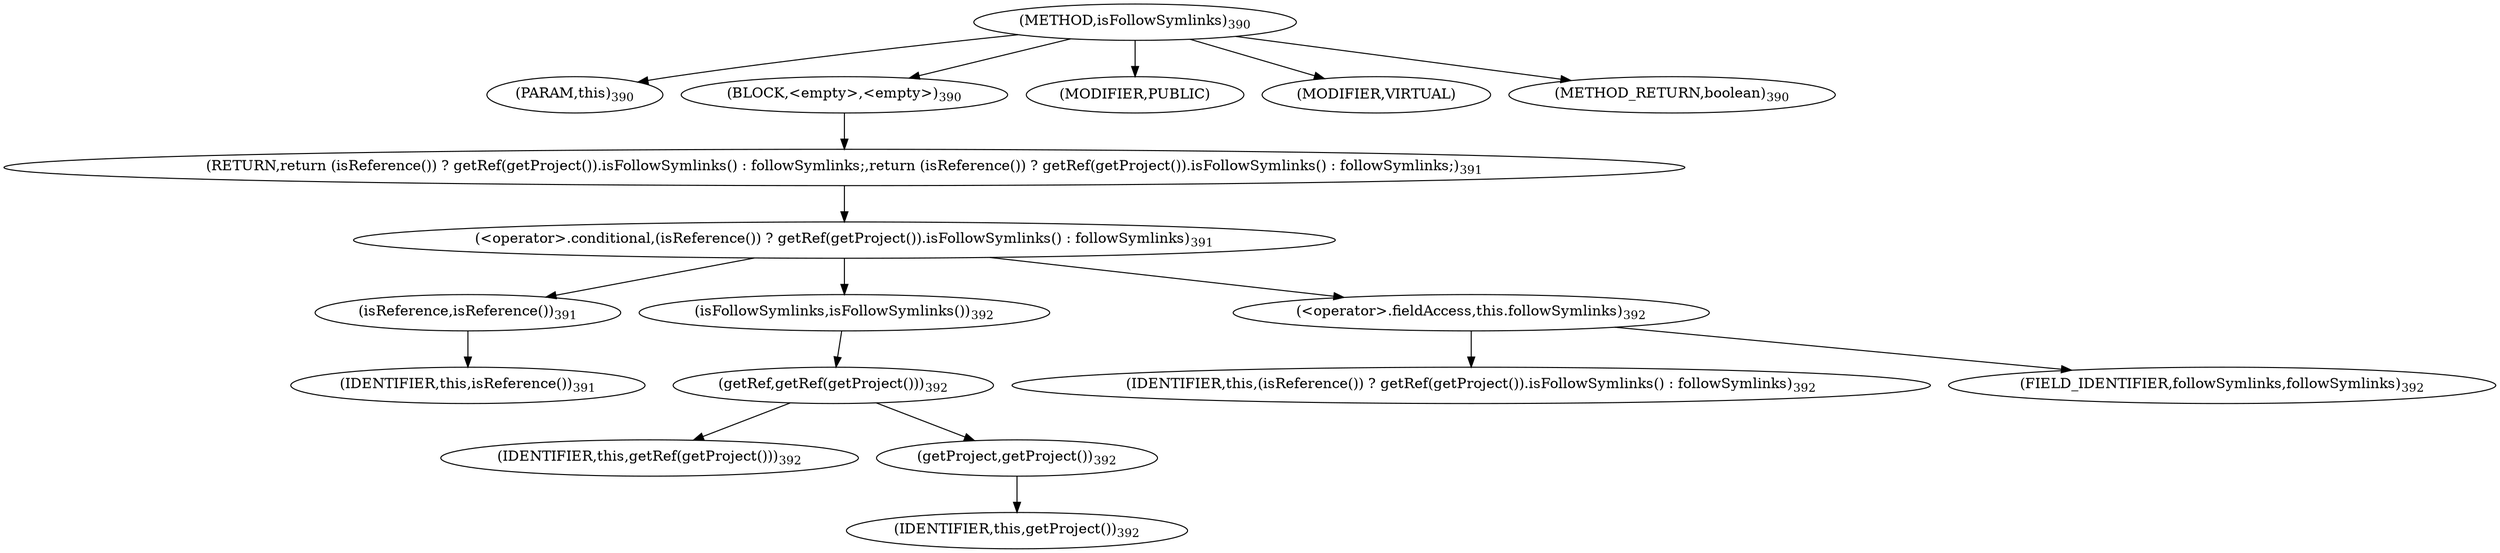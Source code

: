 digraph "isFollowSymlinks" {  
"891" [label = <(METHOD,isFollowSymlinks)<SUB>390</SUB>> ]
"90" [label = <(PARAM,this)<SUB>390</SUB>> ]
"892" [label = <(BLOCK,&lt;empty&gt;,&lt;empty&gt;)<SUB>390</SUB>> ]
"893" [label = <(RETURN,return (isReference()) ? getRef(getProject()).isFollowSymlinks() : followSymlinks;,return (isReference()) ? getRef(getProject()).isFollowSymlinks() : followSymlinks;)<SUB>391</SUB>> ]
"894" [label = <(&lt;operator&gt;.conditional,(isReference()) ? getRef(getProject()).isFollowSymlinks() : followSymlinks)<SUB>391</SUB>> ]
"895" [label = <(isReference,isReference())<SUB>391</SUB>> ]
"89" [label = <(IDENTIFIER,this,isReference())<SUB>391</SUB>> ]
"896" [label = <(isFollowSymlinks,isFollowSymlinks())<SUB>392</SUB>> ]
"897" [label = <(getRef,getRef(getProject()))<SUB>392</SUB>> ]
"92" [label = <(IDENTIFIER,this,getRef(getProject()))<SUB>392</SUB>> ]
"898" [label = <(getProject,getProject())<SUB>392</SUB>> ]
"91" [label = <(IDENTIFIER,this,getProject())<SUB>392</SUB>> ]
"899" [label = <(&lt;operator&gt;.fieldAccess,this.followSymlinks)<SUB>392</SUB>> ]
"900" [label = <(IDENTIFIER,this,(isReference()) ? getRef(getProject()).isFollowSymlinks() : followSymlinks)<SUB>392</SUB>> ]
"901" [label = <(FIELD_IDENTIFIER,followSymlinks,followSymlinks)<SUB>392</SUB>> ]
"902" [label = <(MODIFIER,PUBLIC)> ]
"903" [label = <(MODIFIER,VIRTUAL)> ]
"904" [label = <(METHOD_RETURN,boolean)<SUB>390</SUB>> ]
  "891" -> "90" 
  "891" -> "892" 
  "891" -> "902" 
  "891" -> "903" 
  "891" -> "904" 
  "892" -> "893" 
  "893" -> "894" 
  "894" -> "895" 
  "894" -> "896" 
  "894" -> "899" 
  "895" -> "89" 
  "896" -> "897" 
  "897" -> "92" 
  "897" -> "898" 
  "898" -> "91" 
  "899" -> "900" 
  "899" -> "901" 
}
